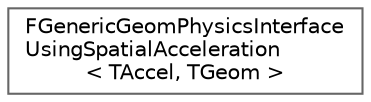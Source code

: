digraph "Graphical Class Hierarchy"
{
 // INTERACTIVE_SVG=YES
 // LATEX_PDF_SIZE
  bgcolor="transparent";
  edge [fontname=Helvetica,fontsize=10,labelfontname=Helvetica,labelfontsize=10];
  node [fontname=Helvetica,fontsize=10,shape=box,height=0.2,width=0.4];
  rankdir="LR";
  Node0 [id="Node000000",label="FGenericGeomPhysicsInterface\lUsingSpatialAcceleration\l\< TAccel, TGeom \>",height=0.2,width=0.4,color="grey40", fillcolor="white", style="filled",URL="$d2/d2f/structFGenericGeomPhysicsInterfaceUsingSpatialAcceleration.html",tooltip=" "];
}
